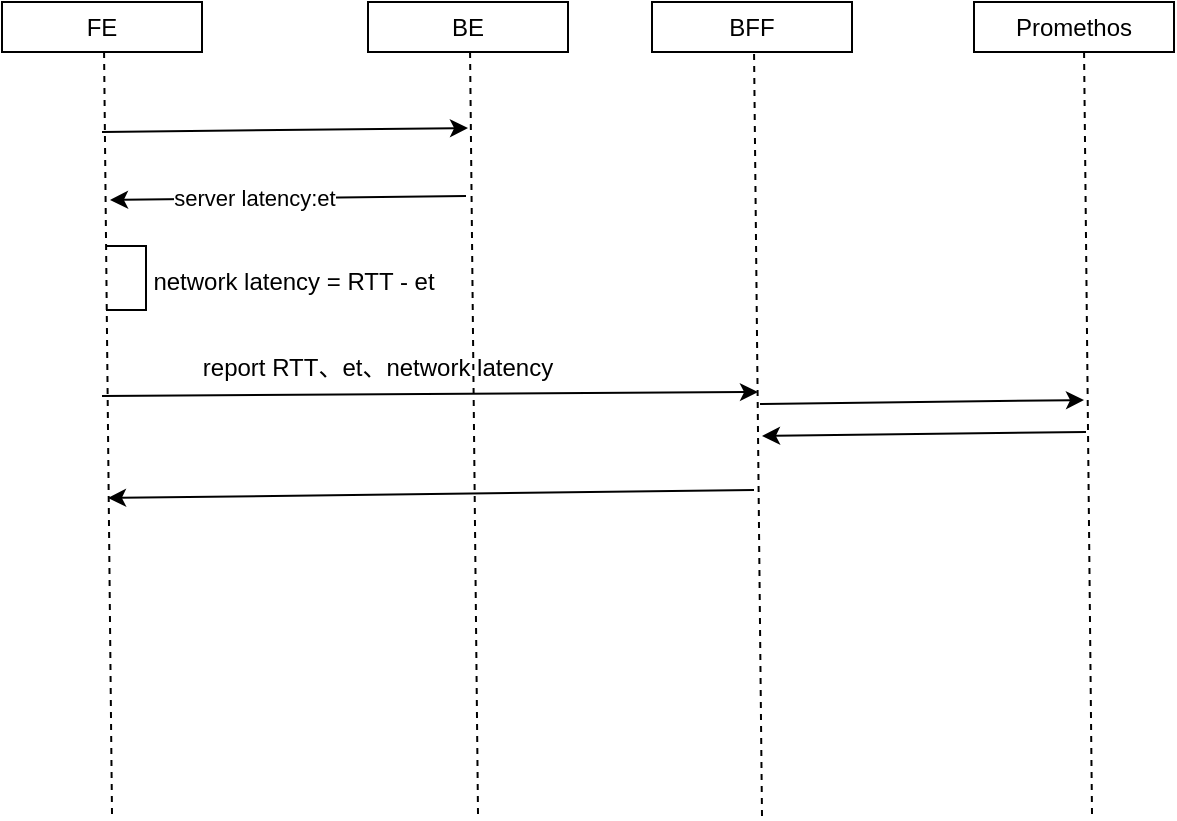 <mxfile version="21.0.4" type="github">
  <diagram name="第 1 页" id="RlJ30OXIhEEYaeAUKg8W">
    <mxGraphModel dx="1143" dy="722" grid="0" gridSize="10" guides="1" tooltips="1" connect="1" arrows="1" fold="1" page="1" pageScale="1" pageWidth="3300" pageHeight="4681" math="0" shadow="0">
      <root>
        <mxCell id="0" />
        <mxCell id="1" parent="0" />
        <mxCell id="z8_VhtjDLDSPiQrXXz5P-1" value="FE" style="rounded=0;whiteSpace=wrap;html=1;" vertex="1" parent="1">
          <mxGeometry x="102" y="142" width="100" height="25" as="geometry" />
        </mxCell>
        <mxCell id="z8_VhtjDLDSPiQrXXz5P-2" value="BE" style="rounded=0;whiteSpace=wrap;html=1;" vertex="1" parent="1">
          <mxGeometry x="285" y="142" width="100" height="25" as="geometry" />
        </mxCell>
        <mxCell id="z8_VhtjDLDSPiQrXXz5P-4" value="Promethos" style="rounded=0;whiteSpace=wrap;html=1;" vertex="1" parent="1">
          <mxGeometry x="588" y="142" width="100" height="25" as="geometry" />
        </mxCell>
        <mxCell id="z8_VhtjDLDSPiQrXXz5P-5" value="BFF" style="rounded=0;whiteSpace=wrap;html=1;" vertex="1" parent="1">
          <mxGeometry x="427" y="142" width="100" height="25" as="geometry" />
        </mxCell>
        <mxCell id="z8_VhtjDLDSPiQrXXz5P-8" value="" style="endArrow=none;dashed=1;html=1;rounded=0;" edge="1" parent="1">
          <mxGeometry width="50" height="50" relative="1" as="geometry">
            <mxPoint x="157" y="548" as="sourcePoint" />
            <mxPoint x="153" y="164" as="targetPoint" />
          </mxGeometry>
        </mxCell>
        <mxCell id="z8_VhtjDLDSPiQrXXz5P-9" value="" style="endArrow=none;dashed=1;html=1;rounded=0;" edge="1" parent="1">
          <mxGeometry width="50" height="50" relative="1" as="geometry">
            <mxPoint x="647" y="548" as="sourcePoint" />
            <mxPoint x="643" y="164" as="targetPoint" />
          </mxGeometry>
        </mxCell>
        <mxCell id="z8_VhtjDLDSPiQrXXz5P-10" value="" style="endArrow=none;dashed=1;html=1;rounded=0;" edge="1" parent="1">
          <mxGeometry width="50" height="50" relative="1" as="geometry">
            <mxPoint x="482" y="549" as="sourcePoint" />
            <mxPoint x="478" y="165" as="targetPoint" />
          </mxGeometry>
        </mxCell>
        <mxCell id="z8_VhtjDLDSPiQrXXz5P-11" value="" style="endArrow=none;dashed=1;html=1;rounded=0;" edge="1" parent="1">
          <mxGeometry width="50" height="50" relative="1" as="geometry">
            <mxPoint x="340" y="548" as="sourcePoint" />
            <mxPoint x="336" y="164" as="targetPoint" />
          </mxGeometry>
        </mxCell>
        <mxCell id="z8_VhtjDLDSPiQrXXz5P-14" value="" style="endArrow=classic;html=1;rounded=0;" edge="1" parent="1">
          <mxGeometry width="50" height="50" relative="1" as="geometry">
            <mxPoint x="334" y="239" as="sourcePoint" />
            <mxPoint x="156" y="241" as="targetPoint" />
          </mxGeometry>
        </mxCell>
        <mxCell id="z8_VhtjDLDSPiQrXXz5P-16" value="server&amp;nbsp;latency:et" style="edgeLabel;html=1;align=center;verticalAlign=middle;resizable=0;points=[];" vertex="1" connectable="0" parent="z8_VhtjDLDSPiQrXXz5P-14">
          <mxGeometry x="0.213" relative="1" as="geometry">
            <mxPoint x="2" as="offset" />
          </mxGeometry>
        </mxCell>
        <mxCell id="z8_VhtjDLDSPiQrXXz5P-15" value="" style="endArrow=classic;html=1;rounded=0;" edge="1" parent="1">
          <mxGeometry width="50" height="50" relative="1" as="geometry">
            <mxPoint x="152" y="207" as="sourcePoint" />
            <mxPoint x="335" y="205" as="targetPoint" />
          </mxGeometry>
        </mxCell>
        <mxCell id="z8_VhtjDLDSPiQrXXz5P-17" value="" style="endArrow=none;html=1;rounded=0;" edge="1" parent="1">
          <mxGeometry width="50" height="50" relative="1" as="geometry">
            <mxPoint x="154" y="264" as="sourcePoint" />
            <mxPoint x="154" y="296" as="targetPoint" />
            <Array as="points">
              <mxPoint x="174" y="264" />
              <mxPoint x="174" y="296" />
            </Array>
          </mxGeometry>
        </mxCell>
        <mxCell id="z8_VhtjDLDSPiQrXXz5P-19" value="network latency = RTT - et" style="text;html=1;strokeColor=none;fillColor=none;align=center;verticalAlign=middle;whiteSpace=wrap;rounded=0;" vertex="1" parent="1">
          <mxGeometry x="175" y="266" width="146" height="32" as="geometry" />
        </mxCell>
        <mxCell id="z8_VhtjDLDSPiQrXXz5P-20" value="" style="endArrow=classic;html=1;rounded=0;" edge="1" parent="1">
          <mxGeometry width="50" height="50" relative="1" as="geometry">
            <mxPoint x="152" y="339" as="sourcePoint" />
            <mxPoint x="480" y="337" as="targetPoint" />
          </mxGeometry>
        </mxCell>
        <mxCell id="z8_VhtjDLDSPiQrXXz5P-21" value="" style="endArrow=classic;html=1;rounded=0;" edge="1" parent="1">
          <mxGeometry width="50" height="50" relative="1" as="geometry">
            <mxPoint x="481" y="343" as="sourcePoint" />
            <mxPoint x="643" y="341" as="targetPoint" />
          </mxGeometry>
        </mxCell>
        <mxCell id="z8_VhtjDLDSPiQrXXz5P-22" value="" style="endArrow=classic;html=1;rounded=0;" edge="1" parent="1">
          <mxGeometry width="50" height="50" relative="1" as="geometry">
            <mxPoint x="644" y="357" as="sourcePoint" />
            <mxPoint x="482" y="359" as="targetPoint" />
          </mxGeometry>
        </mxCell>
        <mxCell id="z8_VhtjDLDSPiQrXXz5P-23" value="" style="endArrow=classic;html=1;rounded=0;" edge="1" parent="1">
          <mxGeometry width="50" height="50" relative="1" as="geometry">
            <mxPoint x="478" y="386" as="sourcePoint" />
            <mxPoint x="155" y="390" as="targetPoint" />
          </mxGeometry>
        </mxCell>
        <mxCell id="z8_VhtjDLDSPiQrXXz5P-24" value="report RTT、et、network latency" style="text;html=1;strokeColor=none;fillColor=none;align=center;verticalAlign=middle;whiteSpace=wrap;rounded=0;" vertex="1" parent="1">
          <mxGeometry x="160" y="311" width="260" height="28" as="geometry" />
        </mxCell>
      </root>
    </mxGraphModel>
  </diagram>
</mxfile>
